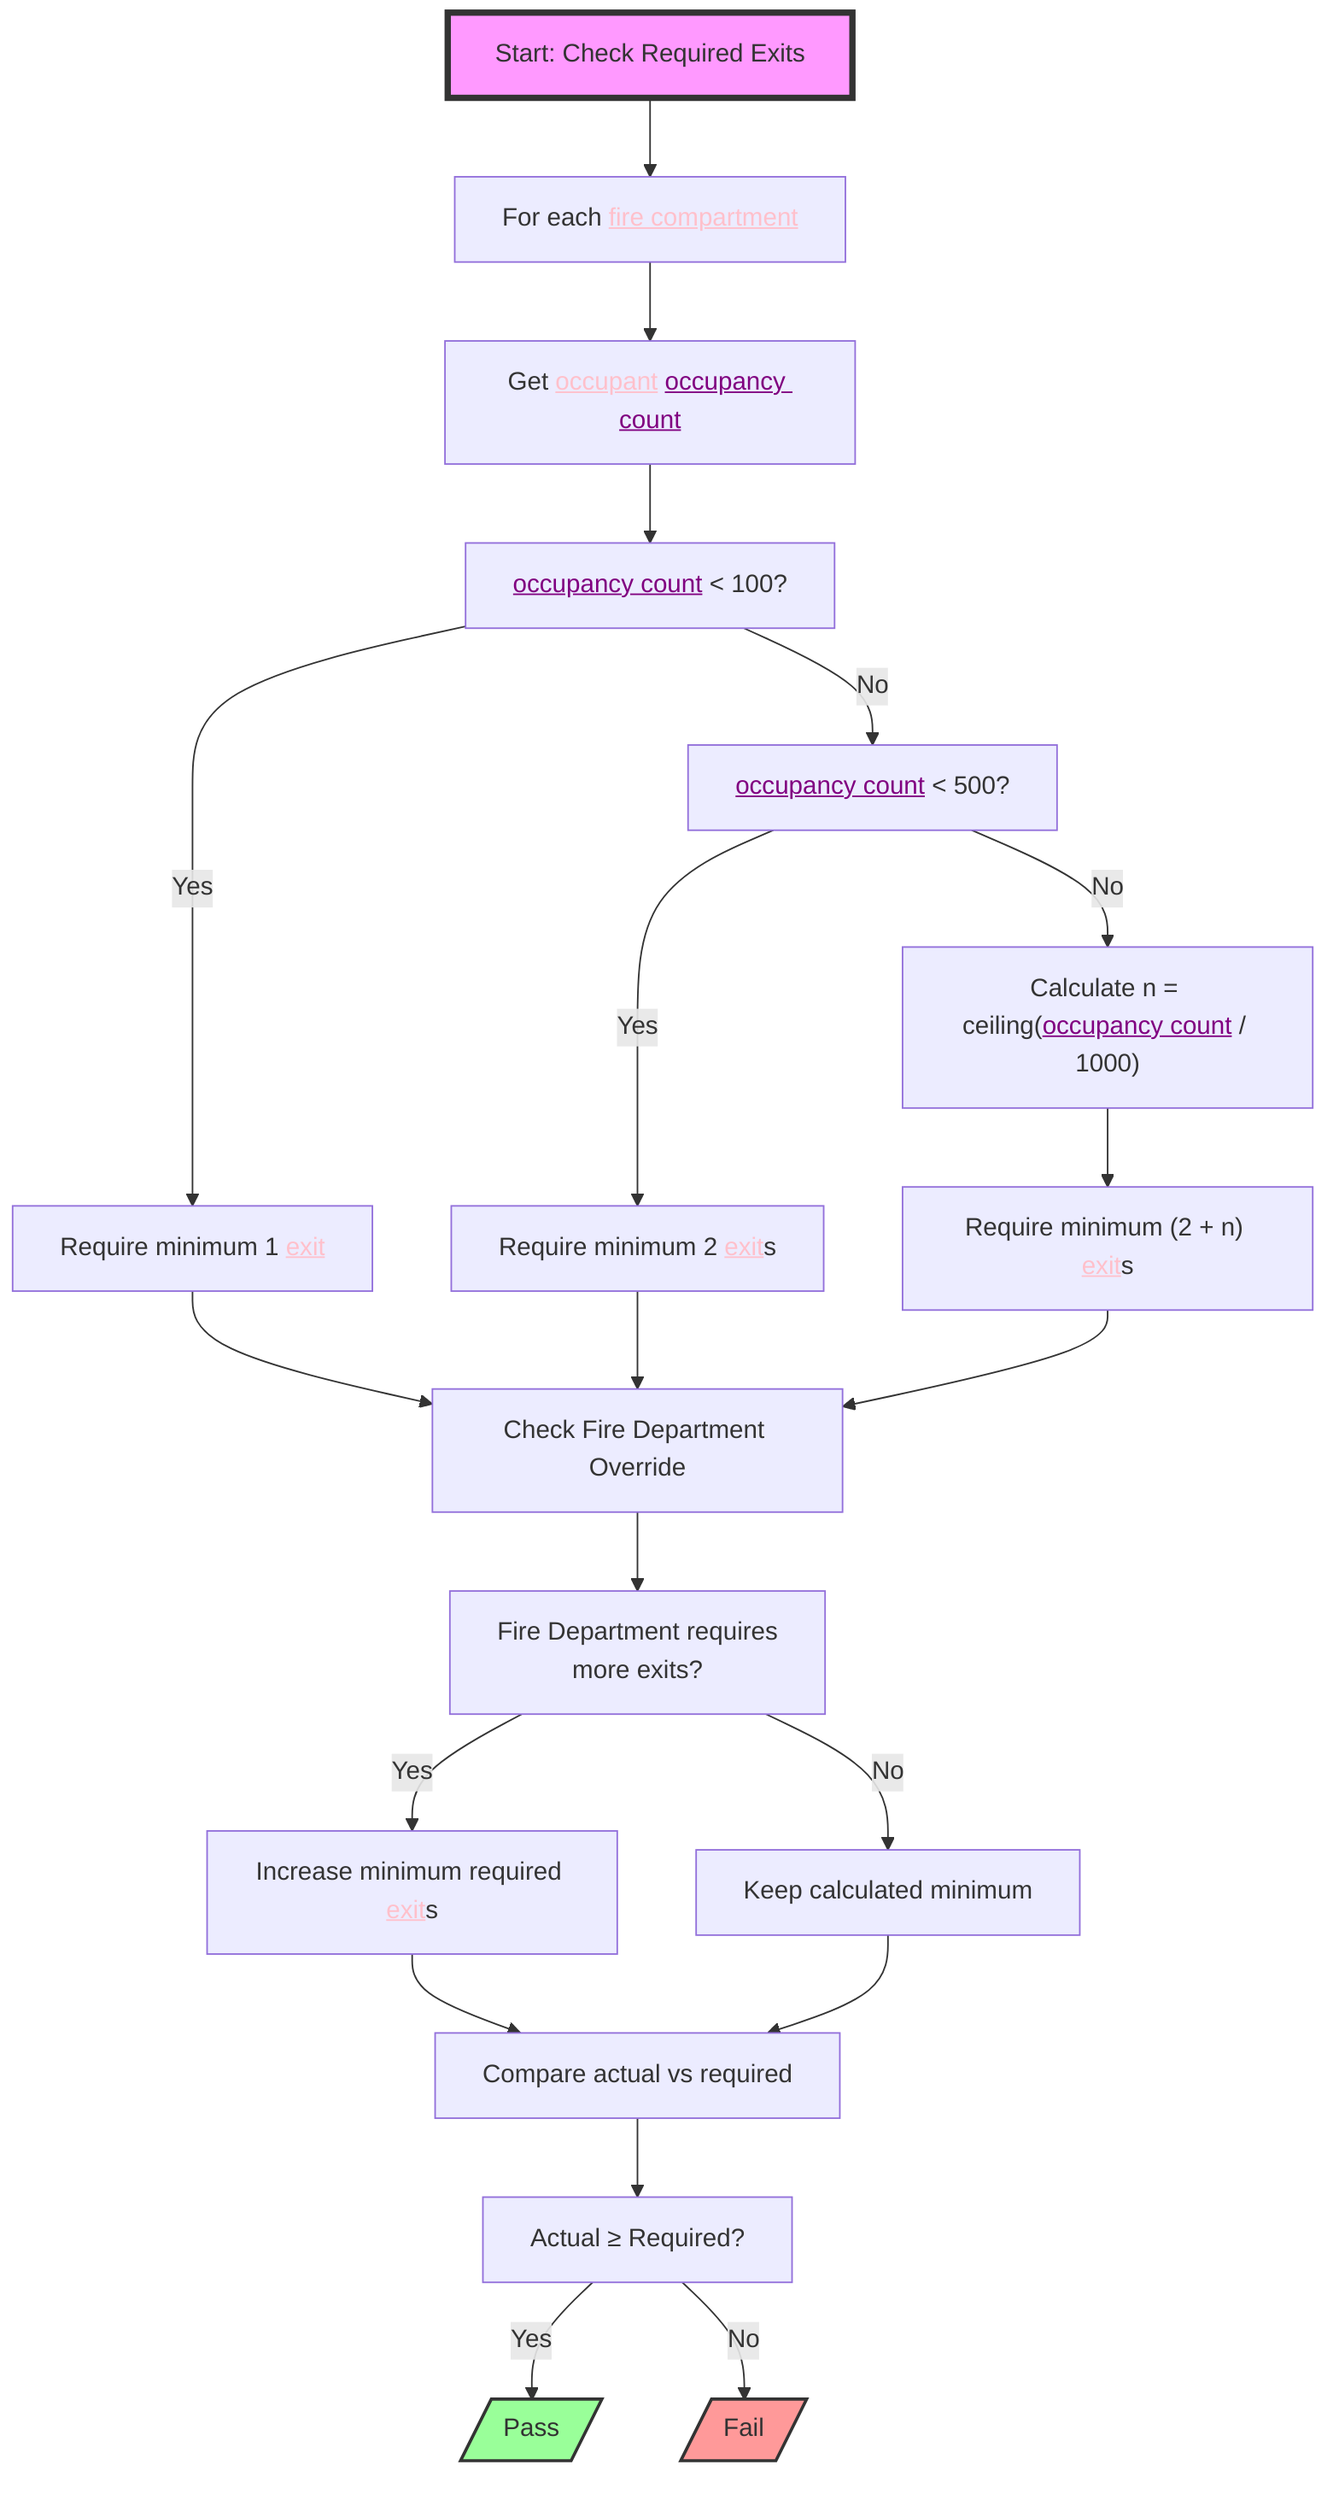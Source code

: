 flowchart TD
    S1["Start: Check Required Exits"] --> A["For each <a href='https://ontology.firebim.be/ontology/fbo#FireCompartment' style='color:pink;'>fire compartment</a>"]
    A --> B["Get <a href='https://ontology.firebim.be/ontology/fbo#Occupant' style='color:pink;'>occupant</a> <a href='#OccupancyCount' style='color:purple;'>occupancy count</a>"]
    B --> C["<a href='#OccupancyCount' style='color:purple;'>occupancy count</a> < 100?"]
    C -- Yes --> D["Require minimum 1 <a href='https://ontology.firebim.be/ontology/fbo#Exit' style='color:pink;'>exit</a>"]
    C -- No --> E["<a href='#OccupancyCount' style='color:purple;'>occupancy count</a> < 500?"]
    E -- Yes --> F["Require minimum 2 <a href='https://ontology.firebim.be/ontology/fbo#Exit' style='color:pink;'>exit</a>s"]
    E -- No --> G["Calculate n = ceiling(<a href='#OccupancyCount' style='color:purple;'>occupancy count</a> / 1000)"]
    G --> H["Require minimum (2 + n) <a href='https://ontology.firebim.be/ontology/fbo#Exit' style='color:pink;'>exit</a>s"]
    
    D --> I["Check Fire Department Override"]
    F --> I
    H --> I
    
    I --> J["Fire Department requires\nmore exits?"]
    J -- Yes --> K["Increase minimum required <a href='https://ontology.firebim.be/ontology/fbo#Exit' style='color:pink;'>exit</a>s"]
    J -- No --> L["Keep calculated minimum"]
    
    K --> M["Compare actual vs required"]
    L --> M
    
    M --> N["Actual ≥ Required?"]
    N -- Yes --> O[/"Pass"/]
    N -- No --> P[/"Fail"/]

    S1:::startClass
    O:::passClass
    P:::failClass

    classDef startClass fill:#f9f,stroke:#333,stroke-width:4px
    classDef passClass fill:#9f9,stroke:#333,stroke-width:2px
    classDef failClass fill:#f99,stroke:#333,stroke-width:2px